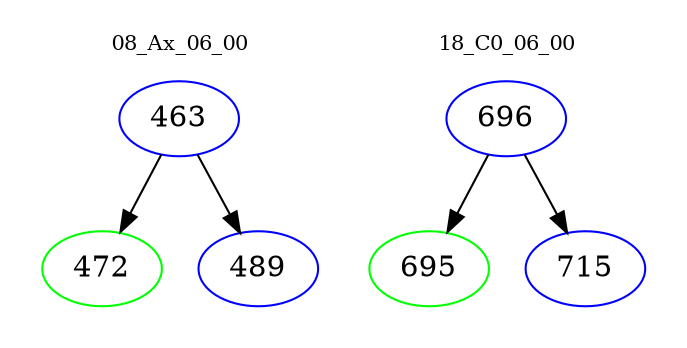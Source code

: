 digraph{
subgraph cluster_0 {
color = white
label = "08_Ax_06_00";
fontsize=10;
T0_463 [label="463", color="blue"]
T0_463 -> T0_472 [color="black"]
T0_472 [label="472", color="green"]
T0_463 -> T0_489 [color="black"]
T0_489 [label="489", color="blue"]
}
subgraph cluster_1 {
color = white
label = "18_C0_06_00";
fontsize=10;
T1_696 [label="696", color="blue"]
T1_696 -> T1_695 [color="black"]
T1_695 [label="695", color="green"]
T1_696 -> T1_715 [color="black"]
T1_715 [label="715", color="blue"]
}
}
